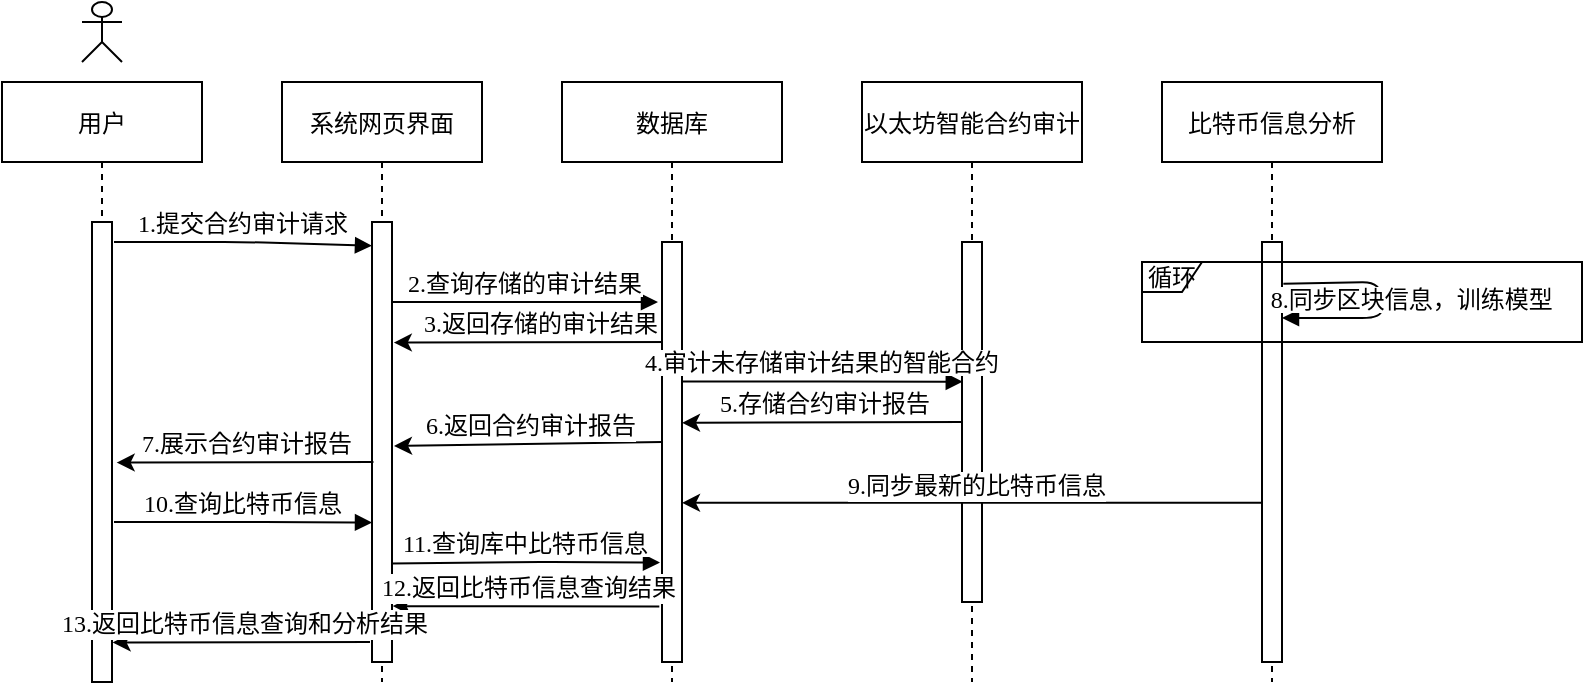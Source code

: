 <mxfile version="14.7.0" type="github">
  <diagram id="kgpKYQtTHZ0yAKxKKP6v" name="Page-1">
    <mxGraphModel dx="1038" dy="617" grid="1" gridSize="10" guides="1" tooltips="1" connect="1" arrows="1" fold="1" page="1" pageScale="1" pageWidth="850" pageHeight="1100" math="0" shadow="0">
      <root>
        <mxCell id="0" />
        <mxCell id="1" parent="0" />
        <mxCell id="3nuBFxr9cyL0pnOWT2aG-1" value="系统网页界面" style="shape=umlLifeline;perimeter=lifelinePerimeter;container=1;collapsible=0;recursiveResize=0;rounded=0;shadow=0;strokeWidth=1;fontFamily=Noto Serif SC;fontSize=12;fontSource=https%3A%2F%2Ffonts.googleapis.com%2Fcss%3Ffamily%3DNoto%2BSerif%2BSC;" parent="1" vertex="1">
          <mxGeometry x="170" y="190" width="100" height="300" as="geometry" />
        </mxCell>
        <mxCell id="3nuBFxr9cyL0pnOWT2aG-2" value="" style="points=[];perimeter=orthogonalPerimeter;rounded=0;shadow=0;strokeWidth=1;fontSize=12;fontFamily=Noto Serif SC;fontSource=https%3A%2F%2Ffonts.googleapis.com%2Fcss%3Ffamily%3DNoto%2BSerif%2BSC;" parent="3nuBFxr9cyL0pnOWT2aG-1" vertex="1">
          <mxGeometry x="45" y="70" width="10" height="220" as="geometry" />
        </mxCell>
        <mxCell id="3nuBFxr9cyL0pnOWT2aG-5" value="以太坊智能合约审计" style="shape=umlLifeline;perimeter=lifelinePerimeter;container=1;collapsible=0;recursiveResize=0;rounded=0;shadow=0;strokeWidth=1;fontSize=12;fontFamily=Noto Serif SC;fontSource=https%3A%2F%2Ffonts.googleapis.com%2Fcss%3Ffamily%3DNoto%2BSerif%2BSC;" parent="1" vertex="1">
          <mxGeometry x="460" y="190" width="110" height="300" as="geometry" />
        </mxCell>
        <mxCell id="3nuBFxr9cyL0pnOWT2aG-6" value="" style="points=[];perimeter=orthogonalPerimeter;rounded=0;shadow=0;strokeWidth=1;fontSize=12;fontFamily=Noto Serif SC;fontSource=https%3A%2F%2Ffonts.googleapis.com%2Fcss%3Ffamily%3DNoto%2BSerif%2BSC;" parent="3nuBFxr9cyL0pnOWT2aG-5" vertex="1">
          <mxGeometry x="50" y="80" width="10" height="180" as="geometry" />
        </mxCell>
        <mxCell id="oefgWrXp9b9dmfqzYPv9-2" value="比特币信息分析" style="shape=umlLifeline;perimeter=lifelinePerimeter;container=1;collapsible=0;recursiveResize=0;rounded=0;shadow=0;strokeWidth=1;fontSize=12;fontFamily=Noto Serif SC;fontSource=https%3A%2F%2Ffonts.googleapis.com%2Fcss%3Ffamily%3DNoto%2BSerif%2BSC;" parent="1" vertex="1">
          <mxGeometry x="610" y="190" width="110" height="300" as="geometry" />
        </mxCell>
        <mxCell id="oefgWrXp9b9dmfqzYPv9-3" value="" style="points=[];perimeter=orthogonalPerimeter;rounded=0;shadow=0;strokeWidth=1;fontSize=12;fontFamily=Noto Serif SC;fontSource=https%3A%2F%2Ffonts.googleapis.com%2Fcss%3Ffamily%3DNoto%2BSerif%2BSC;" parent="oefgWrXp9b9dmfqzYPv9-2" vertex="1">
          <mxGeometry x="50" y="80" width="10" height="210" as="geometry" />
        </mxCell>
        <mxCell id="oefgWrXp9b9dmfqzYPv9-6" value="8.同步区块信息，训练模型" style="verticalAlign=bottom;endArrow=block;shadow=0;strokeWidth=1;exitX=1.067;exitY=0.068;exitDx=0;exitDy=0;exitPerimeter=0;fontSize=12;fontFamily=Noto Serif SC;fontSource=https%3A%2F%2Ffonts.googleapis.com%2Fcss%3Ffamily%3DNoto%2BSerif%2BSC;" parent="1" edge="1">
          <mxGeometry x="0.148" y="-15" relative="1" as="geometry">
            <mxPoint x="670.67" y="290.92" as="sourcePoint" />
            <mxPoint x="670" y="308" as="targetPoint" />
            <Array as="points">
              <mxPoint x="720" y="290" />
              <mxPoint x="720" y="308" />
            </Array>
            <mxPoint x="15" y="15" as="offset" />
          </mxGeometry>
        </mxCell>
        <mxCell id="L75oaCOi5403GgUs-St9-1" value="" style="endArrow=classic;html=1;entryX=1.091;entryY=0.274;entryDx=0;entryDy=0;entryPerimeter=0;fontSize=12;fontFamily=Noto Serif SC;fontSource=https%3A%2F%2Ffonts.googleapis.com%2Fcss%3Ffamily%3DNoto%2BSerif%2BSC;" parent="1" target="3nuBFxr9cyL0pnOWT2aG-2" edge="1">
          <mxGeometry width="50" height="50" relative="1" as="geometry">
            <mxPoint x="370.07" y="320" as="sourcePoint" />
            <mxPoint x="225" y="321" as="targetPoint" />
          </mxGeometry>
        </mxCell>
        <mxCell id="L75oaCOi5403GgUs-St9-2" value="&lt;font style=&quot;font-size: 12px;&quot;&gt;3.返回存储的审计结果&lt;/font&gt;" style="edgeLabel;html=1;align=center;verticalAlign=middle;resizable=0;points=[];fontSize=12;fontFamily=Noto Serif SC;fontSource=https%3A%2F%2Ffonts.googleapis.com%2Fcss%3Ffamily%3DNoto%2BSerif%2BSC;" parent="L75oaCOi5403GgUs-St9-1" vertex="1" connectable="0">
          <mxGeometry x="-0.011" y="1" relative="1" as="geometry">
            <mxPoint y="-10" as="offset" />
          </mxGeometry>
        </mxCell>
        <mxCell id="V7POjTPoLcevZi_3_g4T-1" value="" style="shape=umlActor;verticalLabelPosition=bottom;verticalAlign=top;html=1;outlineConnect=0;fontSize=12;fontFamily=Noto Serif SC;fontSource=https%3A%2F%2Ffonts.googleapis.com%2Fcss%3Ffamily%3DNoto%2BSerif%2BSC;" parent="1" vertex="1">
          <mxGeometry x="70" y="150" width="20" height="30" as="geometry" />
        </mxCell>
        <mxCell id="V7POjTPoLcevZi_3_g4T-2" value="用户" style="shape=umlLifeline;perimeter=lifelinePerimeter;container=1;collapsible=0;recursiveResize=0;rounded=0;shadow=0;strokeWidth=1;fontFamily=Noto Serif SC;fontSize=12;fontSource=https%3A%2F%2Ffonts.googleapis.com%2Fcss%3Ffamily%3DNoto%2BSerif%2BSC;" parent="1" vertex="1">
          <mxGeometry x="30" y="190" width="100" height="300" as="geometry" />
        </mxCell>
        <mxCell id="V7POjTPoLcevZi_3_g4T-3" value="" style="points=[];perimeter=orthogonalPerimeter;rounded=0;shadow=0;strokeWidth=1;fontSize=12;fontFamily=Noto Serif SC;fontSource=https%3A%2F%2Ffonts.googleapis.com%2Fcss%3Ffamily%3DNoto%2BSerif%2BSC;" parent="V7POjTPoLcevZi_3_g4T-2" vertex="1">
          <mxGeometry x="45" y="70" width="10" height="230" as="geometry" />
        </mxCell>
        <mxCell id="V7POjTPoLcevZi_3_g4T-7" value="1.提交合约审计请求" style="verticalAlign=bottom;endArrow=block;shadow=0;strokeWidth=1;fontSize=12;entryX=0;entryY=0.054;entryDx=0;entryDy=0;entryPerimeter=0;fontFamily=Noto Serif SC;fontSource=https%3A%2F%2Ffonts.googleapis.com%2Fcss%3Ffamily%3DNoto%2BSerif%2BSC;" parent="1" target="3nuBFxr9cyL0pnOWT2aG-2" edge="1">
          <mxGeometry relative="1" as="geometry">
            <mxPoint x="86" y="270" as="sourcePoint" />
            <mxPoint x="210" y="270" as="targetPoint" />
            <Array as="points">
              <mxPoint x="151" y="270" />
            </Array>
          </mxGeometry>
        </mxCell>
        <mxCell id="V7POjTPoLcevZi_3_g4T-9" value="数据库" style="shape=umlLifeline;perimeter=lifelinePerimeter;container=1;collapsible=0;recursiveResize=0;rounded=0;shadow=0;strokeWidth=1;fontSize=12;fontFamily=Noto Serif SC;fontSource=https%3A%2F%2Ffonts.googleapis.com%2Fcss%3Ffamily%3DNoto%2BSerif%2BSC;" parent="1" vertex="1">
          <mxGeometry x="310" y="190" width="110" height="300" as="geometry" />
        </mxCell>
        <mxCell id="V7POjTPoLcevZi_3_g4T-10" value="" style="points=[];perimeter=orthogonalPerimeter;rounded=0;shadow=0;strokeWidth=1;fontSize=12;fontFamily=Noto Serif SC;fontSource=https%3A%2F%2Ffonts.googleapis.com%2Fcss%3Ffamily%3DNoto%2BSerif%2BSC;" parent="V7POjTPoLcevZi_3_g4T-9" vertex="1">
          <mxGeometry x="50" y="80" width="10" height="210" as="geometry" />
        </mxCell>
        <mxCell id="3nuBFxr9cyL0pnOWT2aG-8" value="2.查询存储的审计结果" style="verticalAlign=bottom;endArrow=block;shadow=0;strokeWidth=1;fontSize=12;fontFamily=Noto Serif SC;fontSource=https%3A%2F%2Ffonts.googleapis.com%2Fcss%3Ffamily%3DNoto%2BSerif%2BSC;" parent="V7POjTPoLcevZi_3_g4T-9" edge="1">
          <mxGeometry relative="1" as="geometry">
            <mxPoint x="-85" y="110" as="sourcePoint" />
            <mxPoint x="48" y="110" as="targetPoint" />
            <Array as="points">
              <mxPoint x="-20" y="110" />
            </Array>
          </mxGeometry>
        </mxCell>
        <mxCell id="V7POjTPoLcevZi_3_g4T-13" value="4.审计未存储审计结果的智能合约" style="verticalAlign=bottom;endArrow=block;entryX=0.04;entryY=0.388;shadow=0;strokeWidth=1;fontSize=12;entryDx=0;entryDy=0;entryPerimeter=0;fontFamily=Noto Serif SC;fontSource=https%3A%2F%2Ffonts.googleapis.com%2Fcss%3Ffamily%3DNoto%2BSerif%2BSC;" parent="1" target="3nuBFxr9cyL0pnOWT2aG-6" edge="1">
          <mxGeometry relative="1" as="geometry">
            <mxPoint x="370" y="339.7" as="sourcePoint" />
            <mxPoint x="503.33" y="340.3" as="targetPoint" />
            <Array as="points">
              <mxPoint x="435" y="339.7" />
            </Array>
          </mxGeometry>
        </mxCell>
        <mxCell id="V7POjTPoLcevZi_3_g4T-14" value="" style="endArrow=classic;html=1;entryX=1.036;entryY=0.318;entryDx=0;entryDy=0;entryPerimeter=0;fontSize=12;fontFamily=Noto Serif SC;fontSource=https%3A%2F%2Ffonts.googleapis.com%2Fcss%3Ffamily%3DNoto%2BSerif%2BSC;" parent="1" edge="1">
          <mxGeometry width="50" height="50" relative="1" as="geometry">
            <mxPoint x="510" y="360" as="sourcePoint" />
            <mxPoint x="370.0" y="360.42" as="targetPoint" />
          </mxGeometry>
        </mxCell>
        <mxCell id="V7POjTPoLcevZi_3_g4T-15" value="&lt;font style=&quot;font-size: 12px;&quot;&gt;5.存储合约审计报告&lt;/font&gt;" style="edgeLabel;html=1;align=center;verticalAlign=middle;resizable=0;points=[];fontSize=12;fontFamily=Noto Serif SC;fontSource=https%3A%2F%2Ffonts.googleapis.com%2Fcss%3Ffamily%3DNoto%2BSerif%2BSC;" parent="V7POjTPoLcevZi_3_g4T-14" vertex="1" connectable="0">
          <mxGeometry x="-0.011" y="1" relative="1" as="geometry">
            <mxPoint y="-10" as="offset" />
          </mxGeometry>
        </mxCell>
        <mxCell id="V7POjTPoLcevZi_3_g4T-16" value="" style="endArrow=classic;html=1;fontSize=12;fontFamily=Noto Serif SC;fontSource=https%3A%2F%2Ffonts.googleapis.com%2Fcss%3Ffamily%3DNoto%2BSerif%2BSC;" parent="1" edge="1">
          <mxGeometry width="50" height="50" relative="1" as="geometry">
            <mxPoint x="360" y="370" as="sourcePoint" />
            <mxPoint x="226" y="372" as="targetPoint" />
          </mxGeometry>
        </mxCell>
        <mxCell id="V7POjTPoLcevZi_3_g4T-17" value="&lt;font style=&quot;font-size: 12px;&quot;&gt;6.返回合约审计报告&lt;/font&gt;" style="edgeLabel;html=1;align=center;verticalAlign=middle;resizable=0;points=[];fontSize=12;fontFamily=Noto Serif SC;fontSource=https%3A%2F%2Ffonts.googleapis.com%2Fcss%3Ffamily%3DNoto%2BSerif%2BSC;" parent="V7POjTPoLcevZi_3_g4T-16" vertex="1" connectable="0">
          <mxGeometry x="-0.011" y="1" relative="1" as="geometry">
            <mxPoint y="-10" as="offset" />
          </mxGeometry>
        </mxCell>
        <mxCell id="V7POjTPoLcevZi_3_g4T-18" value="" style="endArrow=classic;html=1;entryX=1.234;entryY=0.523;entryDx=0;entryDy=0;entryPerimeter=0;fontSize=12;fontFamily=Noto Serif SC;fontSource=https%3A%2F%2Ffonts.googleapis.com%2Fcss%3Ffamily%3DNoto%2BSerif%2BSC;" parent="1" target="V7POjTPoLcevZi_3_g4T-3" edge="1">
          <mxGeometry width="50" height="50" relative="1" as="geometry">
            <mxPoint x="215.72" y="380" as="sourcePoint" />
            <mxPoint x="85" y="381" as="targetPoint" />
          </mxGeometry>
        </mxCell>
        <mxCell id="V7POjTPoLcevZi_3_g4T-19" value="&lt;font style=&quot;font-size: 12px;&quot;&gt;7.&lt;font style=&quot;font-size: 12px;&quot;&gt;展示&lt;/font&gt;&lt;/font&gt;&lt;font style=&quot;font-size: 12px;&quot;&gt;合约审计报告&lt;/font&gt;" style="edgeLabel;html=1;align=center;verticalAlign=middle;resizable=0;points=[];fontSize=12;fontFamily=Noto Serif SC;fontSource=https%3A%2F%2Ffonts.googleapis.com%2Fcss%3Ffamily%3DNoto%2BSerif%2BSC;" parent="V7POjTPoLcevZi_3_g4T-18" vertex="1" connectable="0">
          <mxGeometry x="-0.011" y="1" relative="1" as="geometry">
            <mxPoint y="-10" as="offset" />
          </mxGeometry>
        </mxCell>
        <mxCell id="V7POjTPoLcevZi_3_g4T-20" value="10.查询比特币信息" style="verticalAlign=bottom;endArrow=block;shadow=0;strokeWidth=1;fontSize=12;entryX=0;entryY=0.054;entryDx=0;entryDy=0;entryPerimeter=0;fontFamily=Noto Serif SC;fontSource=https%3A%2F%2Ffonts.googleapis.com%2Fcss%3Ffamily%3DNoto%2BSerif%2BSC;" parent="1" edge="1">
          <mxGeometry relative="1" as="geometry">
            <mxPoint x="86" y="410" as="sourcePoint" />
            <mxPoint x="215" y="410.26" as="targetPoint" />
            <Array as="points">
              <mxPoint x="151" y="410" />
            </Array>
          </mxGeometry>
        </mxCell>
        <mxCell id="V7POjTPoLcevZi_3_g4T-21" value="" style="endArrow=classic;html=1;entryX=1.036;entryY=0.318;entryDx=0;entryDy=0;entryPerimeter=0;exitX=0;exitY=0.621;exitDx=0;exitDy=0;exitPerimeter=0;fontSize=12;fontFamily=Noto Serif SC;fontSource=https%3A%2F%2Ffonts.googleapis.com%2Fcss%3Ffamily%3DNoto%2BSerif%2BSC;" parent="1" source="oefgWrXp9b9dmfqzYPv9-3" edge="1">
          <mxGeometry width="50" height="50" relative="1" as="geometry">
            <mxPoint x="650" y="400" as="sourcePoint" />
            <mxPoint x="370.0" y="400.42" as="targetPoint" />
          </mxGeometry>
        </mxCell>
        <mxCell id="V7POjTPoLcevZi_3_g4T-22" value="&lt;font style=&quot;font-size: 12px;&quot;&gt;9.同步最新的比特币信息&lt;/font&gt;" style="edgeLabel;html=1;align=center;verticalAlign=middle;resizable=0;points=[];fontSize=12;fontFamily=Noto Serif SC;fontSource=https%3A%2F%2Ffonts.googleapis.com%2Fcss%3Ffamily%3DNoto%2BSerif%2BSC;" parent="V7POjTPoLcevZi_3_g4T-21" vertex="1" connectable="0">
          <mxGeometry x="-0.011" y="1" relative="1" as="geometry">
            <mxPoint y="-10" as="offset" />
          </mxGeometry>
        </mxCell>
        <mxCell id="V7POjTPoLcevZi_3_g4T-23" value="11.查询库中比特币信息" style="verticalAlign=bottom;endArrow=block;shadow=0;strokeWidth=1;fontSize=12;entryX=0;entryY=0.054;entryDx=0;entryDy=0;entryPerimeter=0;exitX=0.974;exitY=0.776;exitDx=0;exitDy=0;exitPerimeter=0;fontFamily=Noto Serif SC;fontSource=https%3A%2F%2Ffonts.googleapis.com%2Fcss%3Ffamily%3DNoto%2BSerif%2BSC;" parent="1" source="3nuBFxr9cyL0pnOWT2aG-2" edge="1">
          <mxGeometry relative="1" as="geometry">
            <mxPoint x="230" y="430" as="sourcePoint" />
            <mxPoint x="359" y="430.26" as="targetPoint" />
            <Array as="points">
              <mxPoint x="295" y="430" />
            </Array>
          </mxGeometry>
        </mxCell>
        <mxCell id="V7POjTPoLcevZi_3_g4T-24" value="" style="endArrow=classic;html=1;exitX=-0.133;exitY=0.868;exitDx=0;exitDy=0;exitPerimeter=0;entryX=1.033;entryY=0.873;entryDx=0;entryDy=0;entryPerimeter=0;fontSize=12;fontFamily=Noto Serif SC;fontSource=https%3A%2F%2Ffonts.googleapis.com%2Fcss%3Ffamily%3DNoto%2BSerif%2BSC;" parent="1" source="V7POjTPoLcevZi_3_g4T-10" target="3nuBFxr9cyL0pnOWT2aG-2" edge="1">
          <mxGeometry width="50" height="50" relative="1" as="geometry">
            <mxPoint x="354" y="452" as="sourcePoint" />
            <mxPoint x="230" y="452" as="targetPoint" />
          </mxGeometry>
        </mxCell>
        <mxCell id="V7POjTPoLcevZi_3_g4T-25" value="&lt;font style=&quot;font-size: 12px;&quot;&gt;12.返回比特币信息查询结果&lt;/font&gt;" style="edgeLabel;html=1;align=center;verticalAlign=middle;resizable=0;points=[];fontSize=12;fontFamily=Noto Serif SC;fontSource=https%3A%2F%2Ffonts.googleapis.com%2Fcss%3Ffamily%3DNoto%2BSerif%2BSC;" parent="V7POjTPoLcevZi_3_g4T-24" vertex="1" connectable="0">
          <mxGeometry x="-0.011" y="1" relative="1" as="geometry">
            <mxPoint y="-10" as="offset" />
          </mxGeometry>
        </mxCell>
        <mxCell id="V7POjTPoLcevZi_3_g4T-26" value="" style="endArrow=classic;html=1;entryX=1.033;entryY=0.914;entryDx=0;entryDy=0;entryPerimeter=0;fontSize=12;fontFamily=Noto Serif SC;fontSource=https%3A%2F%2Ffonts.googleapis.com%2Fcss%3Ffamily%3DNoto%2BSerif%2BSC;" parent="1" target="V7POjTPoLcevZi_3_g4T-3" edge="1">
          <mxGeometry width="50" height="50" relative="1" as="geometry">
            <mxPoint x="214" y="470" as="sourcePoint" />
            <mxPoint x="90" y="472" as="targetPoint" />
          </mxGeometry>
        </mxCell>
        <mxCell id="V7POjTPoLcevZi_3_g4T-27" value="&lt;font style=&quot;font-size: 12px;&quot;&gt;13.返回比特币信息查询和分析结果&lt;/font&gt;" style="edgeLabel;html=1;align=center;verticalAlign=middle;resizable=0;points=[];fontSize=12;fontFamily=Noto Serif SC;fontSource=https%3A%2F%2Ffonts.googleapis.com%2Fcss%3Ffamily%3DNoto%2BSerif%2BSC;" parent="V7POjTPoLcevZi_3_g4T-26" vertex="1" connectable="0">
          <mxGeometry x="-0.011" y="1" relative="1" as="geometry">
            <mxPoint y="-10" as="offset" />
          </mxGeometry>
        </mxCell>
        <mxCell id="V7POjTPoLcevZi_3_g4T-30" value="&lt;font style=&quot;font-size: 12px;&quot;&gt;循环&lt;/font&gt;" style="shape=umlFrame;whiteSpace=wrap;html=1;width=30;height=15;fontSize=12;fontFamily=Noto Serif SC;fontSource=https%3A%2F%2Ffonts.googleapis.com%2Fcss%3Ffamily%3DNoto%2BSerif%2BSC;" parent="1" vertex="1">
          <mxGeometry x="600" y="280" width="220" height="40" as="geometry" />
        </mxCell>
      </root>
    </mxGraphModel>
  </diagram>
</mxfile>
